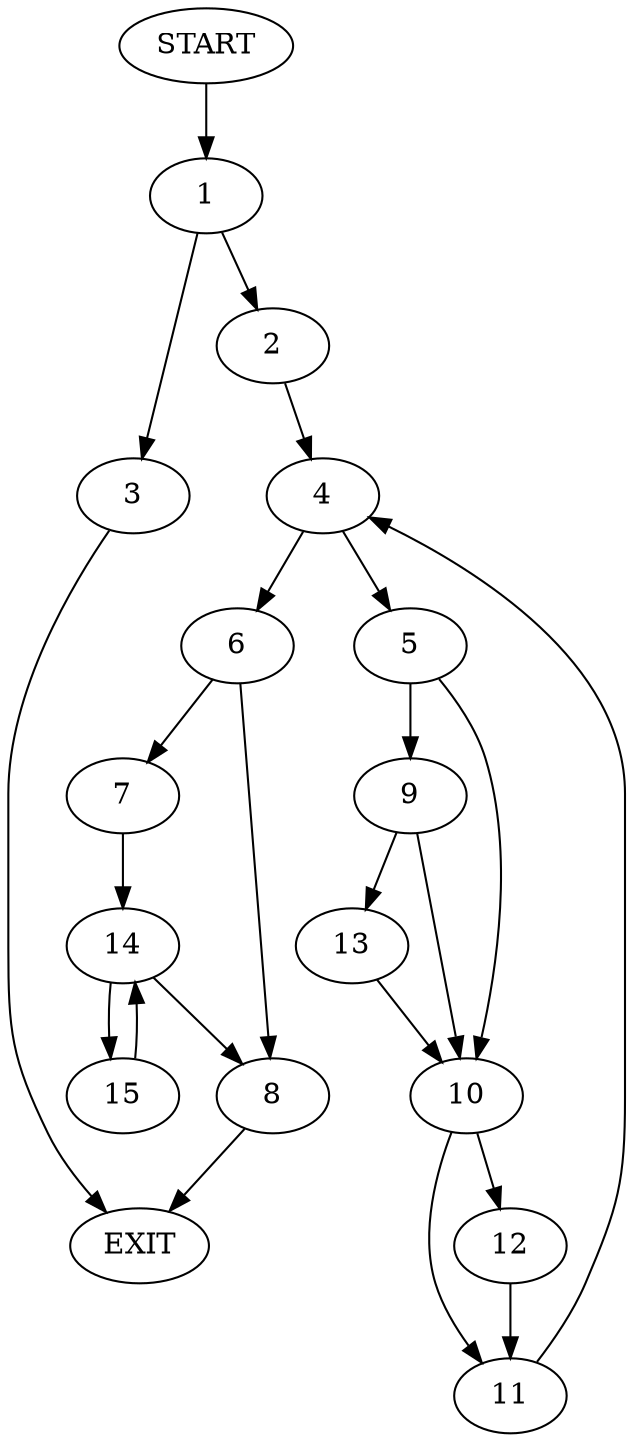 digraph {
0 [label="START"]
16 [label="EXIT"]
0 -> 1
1 -> 2
1 -> 3
2 -> 4
3 -> 16
4 -> 5
4 -> 6
6 -> 7
6 -> 8
5 -> 9
5 -> 10
10 -> 11
10 -> 12
9 -> 13
9 -> 10
13 -> 10
11 -> 4
12 -> 11
7 -> 14
8 -> 16
14 -> 15
14 -> 8
15 -> 14
}

